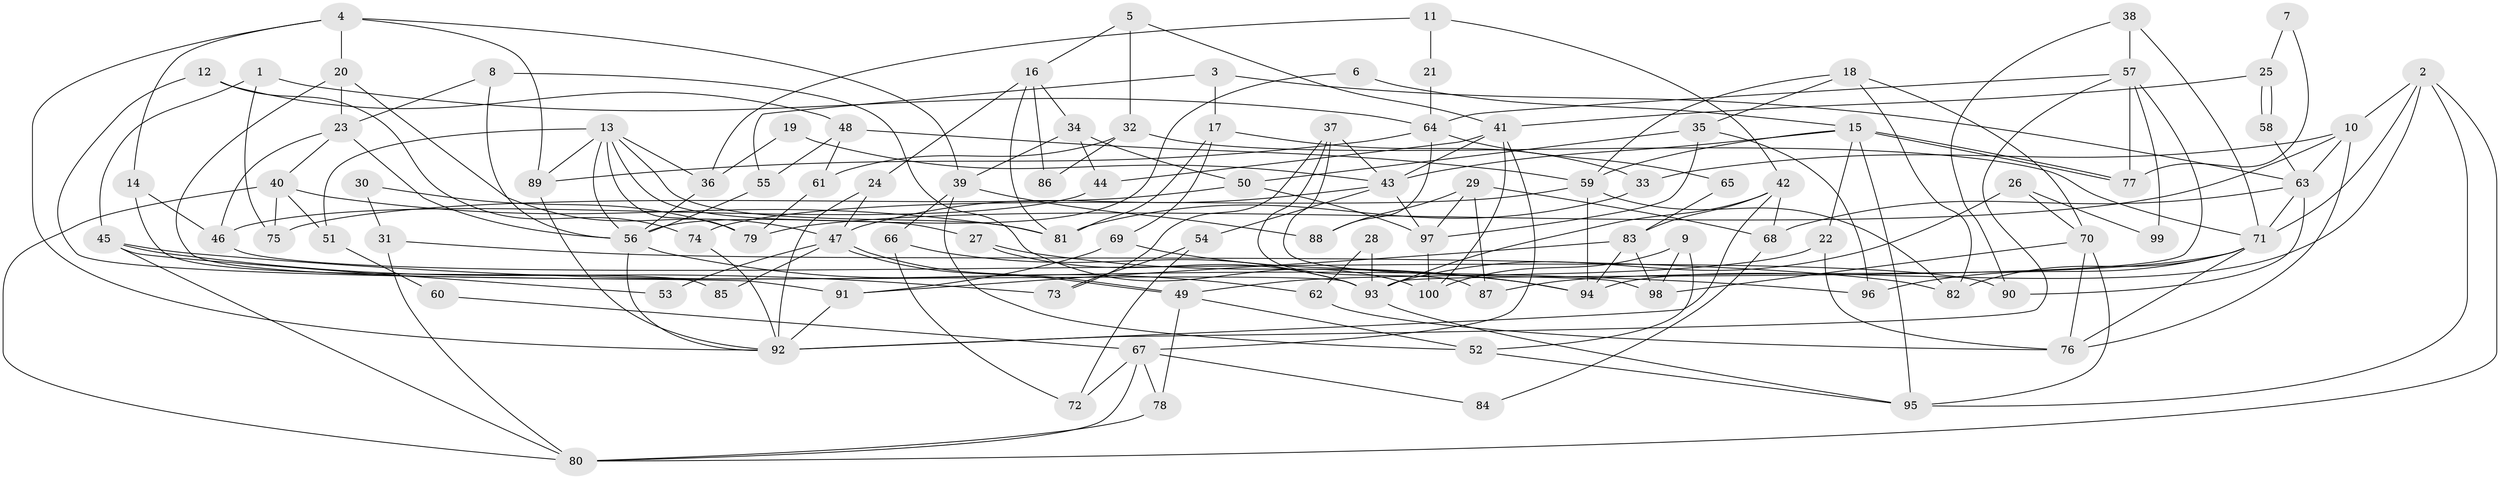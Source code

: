 // Generated by graph-tools (version 1.1) at 2025/38/02/21/25 10:38:59]
// undirected, 100 vertices, 200 edges
graph export_dot {
graph [start="1"]
  node [color=gray90,style=filled];
  1;
  2;
  3;
  4;
  5;
  6;
  7;
  8;
  9;
  10;
  11;
  12;
  13;
  14;
  15;
  16;
  17;
  18;
  19;
  20;
  21;
  22;
  23;
  24;
  25;
  26;
  27;
  28;
  29;
  30;
  31;
  32;
  33;
  34;
  35;
  36;
  37;
  38;
  39;
  40;
  41;
  42;
  43;
  44;
  45;
  46;
  47;
  48;
  49;
  50;
  51;
  52;
  53;
  54;
  55;
  56;
  57;
  58;
  59;
  60;
  61;
  62;
  63;
  64;
  65;
  66;
  67;
  68;
  69;
  70;
  71;
  72;
  73;
  74;
  75;
  76;
  77;
  78;
  79;
  80;
  81;
  82;
  83;
  84;
  85;
  86;
  87;
  88;
  89;
  90;
  91;
  92;
  93;
  94;
  95;
  96;
  97;
  98;
  99;
  100;
  1 -- 45;
  1 -- 64;
  1 -- 75;
  2 -- 94;
  2 -- 80;
  2 -- 10;
  2 -- 71;
  2 -- 95;
  3 -- 55;
  3 -- 63;
  3 -- 17;
  4 -- 39;
  4 -- 92;
  4 -- 14;
  4 -- 20;
  4 -- 89;
  5 -- 41;
  5 -- 16;
  5 -- 32;
  6 -- 15;
  6 -- 56;
  7 -- 77;
  7 -- 25;
  8 -- 23;
  8 -- 56;
  8 -- 100;
  9 -- 100;
  9 -- 98;
  9 -- 52;
  10 -- 63;
  10 -- 33;
  10 -- 76;
  10 -- 79;
  11 -- 42;
  11 -- 36;
  11 -- 21;
  12 -- 48;
  12 -- 91;
  12 -- 74;
  13 -- 27;
  13 -- 56;
  13 -- 36;
  13 -- 51;
  13 -- 79;
  13 -- 81;
  13 -- 89;
  14 -- 46;
  14 -- 85;
  15 -- 77;
  15 -- 77;
  15 -- 95;
  15 -- 22;
  15 -- 43;
  15 -- 59;
  16 -- 24;
  16 -- 81;
  16 -- 34;
  16 -- 86;
  17 -- 81;
  17 -- 33;
  17 -- 69;
  18 -- 59;
  18 -- 82;
  18 -- 35;
  18 -- 70;
  19 -- 43;
  19 -- 36;
  20 -- 93;
  20 -- 23;
  20 -- 47;
  21 -- 64;
  22 -- 49;
  22 -- 76;
  23 -- 40;
  23 -- 46;
  23 -- 56;
  24 -- 47;
  24 -- 92;
  25 -- 41;
  25 -- 58;
  25 -- 58;
  26 -- 93;
  26 -- 70;
  26 -- 99;
  27 -- 93;
  27 -- 94;
  28 -- 93;
  28 -- 62;
  29 -- 97;
  29 -- 88;
  29 -- 68;
  29 -- 87;
  30 -- 79;
  30 -- 31;
  31 -- 82;
  31 -- 80;
  32 -- 71;
  32 -- 61;
  32 -- 86;
  33 -- 81;
  34 -- 50;
  34 -- 39;
  34 -- 44;
  35 -- 97;
  35 -- 50;
  35 -- 96;
  36 -- 56;
  37 -- 87;
  37 -- 43;
  37 -- 73;
  37 -- 98;
  38 -- 71;
  38 -- 90;
  38 -- 57;
  39 -- 52;
  39 -- 66;
  39 -- 88;
  40 -- 80;
  40 -- 81;
  40 -- 51;
  40 -- 75;
  41 -- 100;
  41 -- 43;
  41 -- 44;
  41 -- 67;
  42 -- 93;
  42 -- 92;
  42 -- 68;
  42 -- 83;
  43 -- 47;
  43 -- 54;
  43 -- 97;
  44 -- 46;
  45 -- 73;
  45 -- 96;
  45 -- 53;
  45 -- 80;
  46 -- 90;
  47 -- 49;
  47 -- 49;
  47 -- 53;
  47 -- 85;
  48 -- 59;
  48 -- 61;
  48 -- 55;
  49 -- 52;
  49 -- 78;
  50 -- 75;
  50 -- 97;
  51 -- 60;
  52 -- 95;
  54 -- 72;
  54 -- 73;
  55 -- 56;
  56 -- 92;
  56 -- 62;
  57 -- 92;
  57 -- 64;
  57 -- 77;
  57 -- 93;
  57 -- 99;
  58 -- 63;
  59 -- 94;
  59 -- 74;
  59 -- 82;
  60 -- 67;
  61 -- 79;
  62 -- 76;
  63 -- 68;
  63 -- 71;
  63 -- 90;
  64 -- 89;
  64 -- 65;
  64 -- 88;
  65 -- 83;
  66 -- 93;
  66 -- 72;
  67 -- 78;
  67 -- 72;
  67 -- 80;
  67 -- 84;
  68 -- 84;
  69 -- 91;
  69 -- 94;
  70 -- 76;
  70 -- 95;
  70 -- 98;
  71 -- 76;
  71 -- 82;
  71 -- 87;
  71 -- 96;
  74 -- 92;
  78 -- 80;
  83 -- 98;
  83 -- 91;
  83 -- 94;
  89 -- 92;
  91 -- 92;
  93 -- 95;
  97 -- 100;
}
